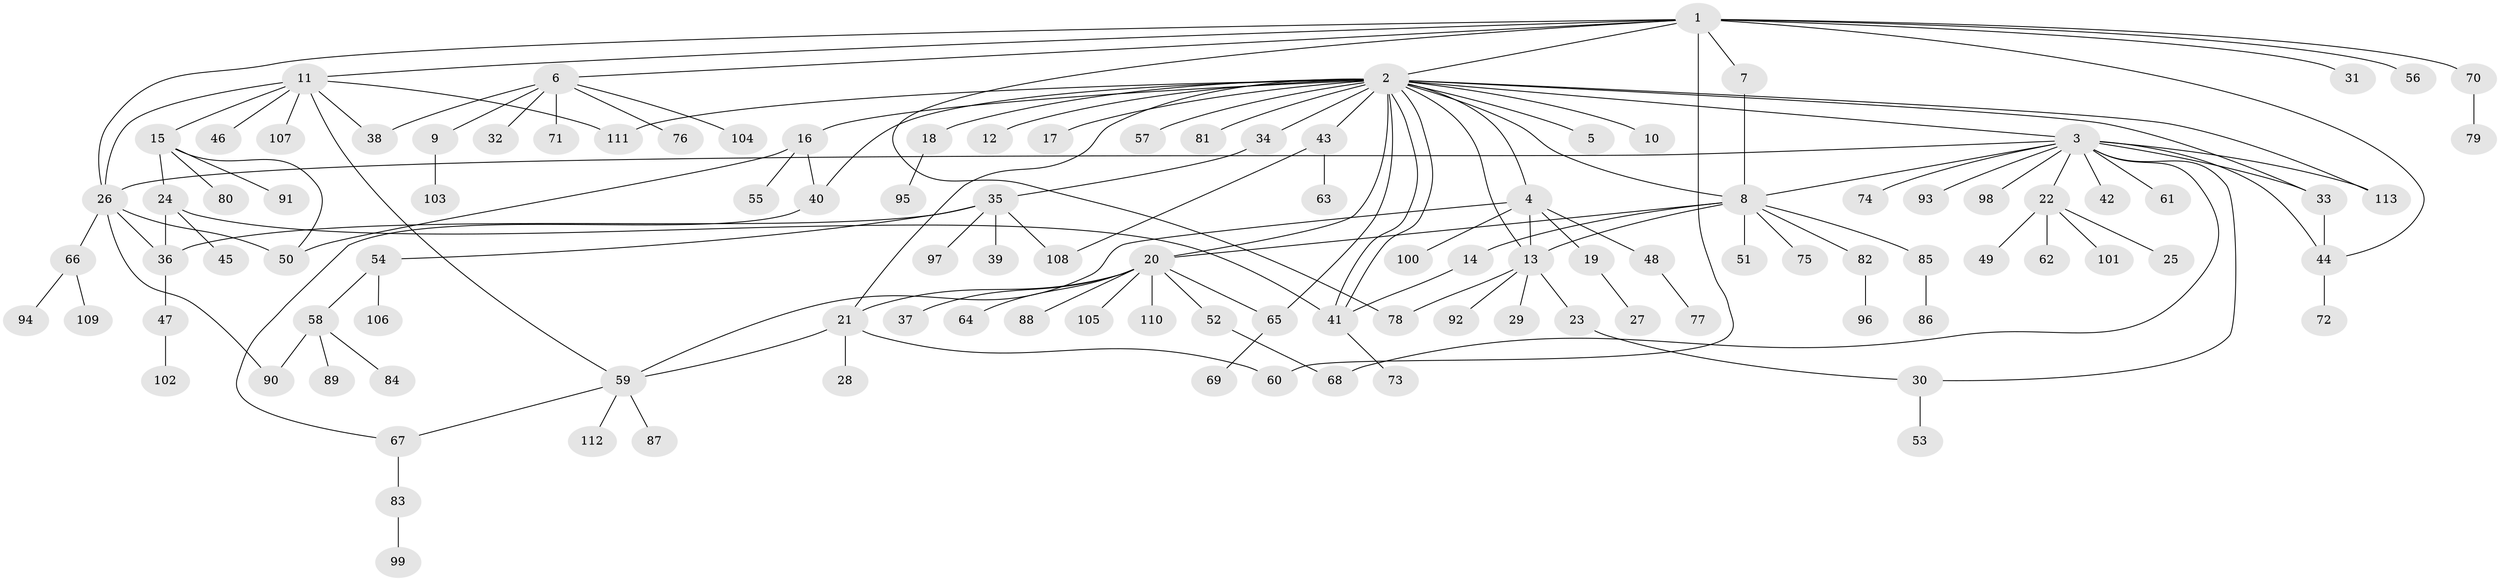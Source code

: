 // coarse degree distribution, {13: 0.024096385542168676, 24: 0.012048192771084338, 5: 0.03614457831325301, 1: 0.5421686746987951, 6: 0.04819277108433735, 2: 0.18072289156626506, 9: 0.024096385542168676, 7: 0.012048192771084338, 4: 0.04819277108433735, 3: 0.060240963855421686, 8: 0.012048192771084338}
// Generated by graph-tools (version 1.1) at 2025/23/03/03/25 07:23:51]
// undirected, 113 vertices, 144 edges
graph export_dot {
graph [start="1"]
  node [color=gray90,style=filled];
  1;
  2;
  3;
  4;
  5;
  6;
  7;
  8;
  9;
  10;
  11;
  12;
  13;
  14;
  15;
  16;
  17;
  18;
  19;
  20;
  21;
  22;
  23;
  24;
  25;
  26;
  27;
  28;
  29;
  30;
  31;
  32;
  33;
  34;
  35;
  36;
  37;
  38;
  39;
  40;
  41;
  42;
  43;
  44;
  45;
  46;
  47;
  48;
  49;
  50;
  51;
  52;
  53;
  54;
  55;
  56;
  57;
  58;
  59;
  60;
  61;
  62;
  63;
  64;
  65;
  66;
  67;
  68;
  69;
  70;
  71;
  72;
  73;
  74;
  75;
  76;
  77;
  78;
  79;
  80;
  81;
  82;
  83;
  84;
  85;
  86;
  87;
  88;
  89;
  90;
  91;
  92;
  93;
  94;
  95;
  96;
  97;
  98;
  99;
  100;
  101;
  102;
  103;
  104;
  105;
  106;
  107;
  108;
  109;
  110;
  111;
  112;
  113;
  1 -- 2;
  1 -- 6;
  1 -- 7;
  1 -- 11;
  1 -- 26;
  1 -- 31;
  1 -- 44;
  1 -- 56;
  1 -- 60;
  1 -- 70;
  1 -- 78;
  2 -- 3;
  2 -- 4;
  2 -- 5;
  2 -- 8;
  2 -- 10;
  2 -- 12;
  2 -- 13;
  2 -- 16;
  2 -- 17;
  2 -- 18;
  2 -- 20;
  2 -- 21;
  2 -- 33;
  2 -- 34;
  2 -- 40;
  2 -- 41;
  2 -- 41;
  2 -- 43;
  2 -- 57;
  2 -- 65;
  2 -- 81;
  2 -- 111;
  2 -- 113;
  3 -- 8;
  3 -- 22;
  3 -- 26;
  3 -- 30;
  3 -- 33;
  3 -- 42;
  3 -- 44;
  3 -- 61;
  3 -- 68;
  3 -- 74;
  3 -- 93;
  3 -- 98;
  3 -- 113;
  4 -- 13;
  4 -- 19;
  4 -- 48;
  4 -- 59;
  4 -- 100;
  6 -- 9;
  6 -- 32;
  6 -- 38;
  6 -- 71;
  6 -- 76;
  6 -- 104;
  7 -- 8;
  8 -- 13;
  8 -- 14;
  8 -- 20;
  8 -- 51;
  8 -- 75;
  8 -- 82;
  8 -- 85;
  9 -- 103;
  11 -- 15;
  11 -- 26;
  11 -- 38;
  11 -- 46;
  11 -- 59;
  11 -- 107;
  11 -- 111;
  13 -- 23;
  13 -- 29;
  13 -- 78;
  13 -- 92;
  14 -- 41;
  15 -- 24;
  15 -- 50;
  15 -- 80;
  15 -- 91;
  16 -- 40;
  16 -- 50;
  16 -- 55;
  18 -- 95;
  19 -- 27;
  20 -- 21;
  20 -- 37;
  20 -- 52;
  20 -- 64;
  20 -- 65;
  20 -- 88;
  20 -- 105;
  20 -- 110;
  21 -- 28;
  21 -- 59;
  21 -- 60;
  22 -- 25;
  22 -- 49;
  22 -- 62;
  22 -- 101;
  23 -- 30;
  24 -- 36;
  24 -- 41;
  24 -- 45;
  26 -- 36;
  26 -- 50;
  26 -- 66;
  26 -- 90;
  30 -- 53;
  33 -- 44;
  34 -- 35;
  35 -- 36;
  35 -- 39;
  35 -- 54;
  35 -- 97;
  35 -- 108;
  36 -- 47;
  40 -- 67;
  41 -- 73;
  43 -- 63;
  43 -- 108;
  44 -- 72;
  47 -- 102;
  48 -- 77;
  52 -- 68;
  54 -- 58;
  54 -- 106;
  58 -- 84;
  58 -- 89;
  58 -- 90;
  59 -- 67;
  59 -- 87;
  59 -- 112;
  65 -- 69;
  66 -- 94;
  66 -- 109;
  67 -- 83;
  70 -- 79;
  82 -- 96;
  83 -- 99;
  85 -- 86;
}

